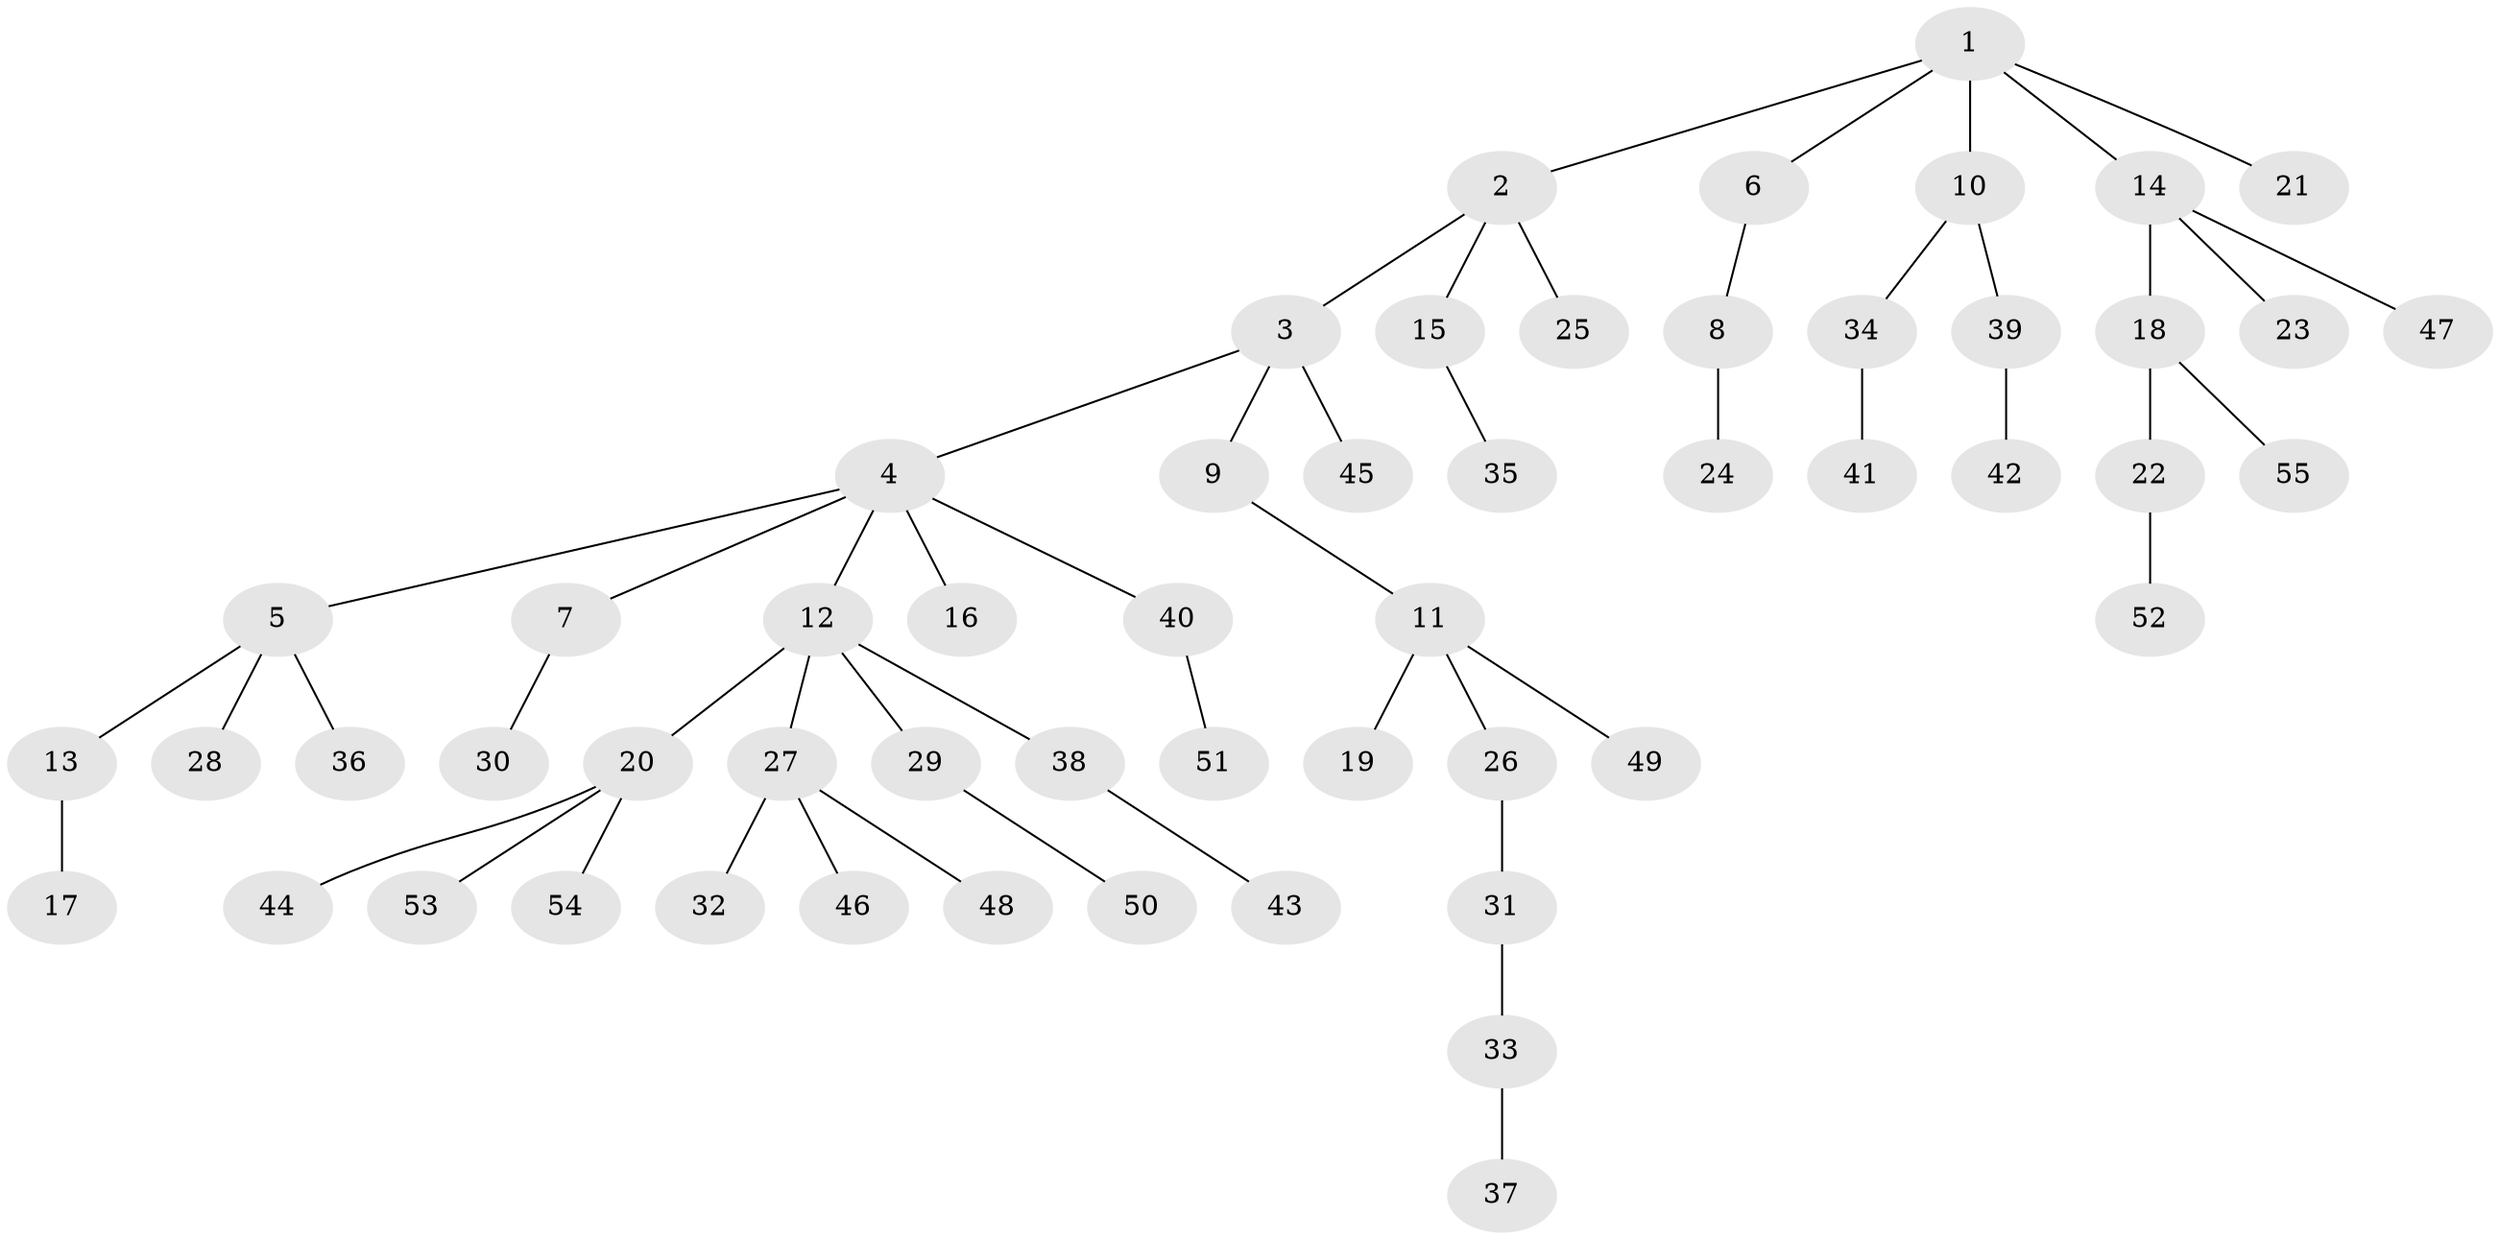// coarse degree distribution, {5: 0.07142857142857142, 3: 0.21428571428571427, 1: 0.5714285714285714, 2: 0.10714285714285714, 4: 0.03571428571428571}
// Generated by graph-tools (version 1.1) at 2025/48/03/06/25 01:48:57]
// undirected, 55 vertices, 54 edges
graph export_dot {
graph [start="1"]
  node [color=gray90,style=filled];
  1;
  2;
  3;
  4;
  5;
  6;
  7;
  8;
  9;
  10;
  11;
  12;
  13;
  14;
  15;
  16;
  17;
  18;
  19;
  20;
  21;
  22;
  23;
  24;
  25;
  26;
  27;
  28;
  29;
  30;
  31;
  32;
  33;
  34;
  35;
  36;
  37;
  38;
  39;
  40;
  41;
  42;
  43;
  44;
  45;
  46;
  47;
  48;
  49;
  50;
  51;
  52;
  53;
  54;
  55;
  1 -- 2;
  1 -- 6;
  1 -- 10;
  1 -- 14;
  1 -- 21;
  2 -- 3;
  2 -- 15;
  2 -- 25;
  3 -- 4;
  3 -- 9;
  3 -- 45;
  4 -- 5;
  4 -- 7;
  4 -- 12;
  4 -- 16;
  4 -- 40;
  5 -- 13;
  5 -- 28;
  5 -- 36;
  6 -- 8;
  7 -- 30;
  8 -- 24;
  9 -- 11;
  10 -- 34;
  10 -- 39;
  11 -- 19;
  11 -- 26;
  11 -- 49;
  12 -- 20;
  12 -- 27;
  12 -- 29;
  12 -- 38;
  13 -- 17;
  14 -- 18;
  14 -- 23;
  14 -- 47;
  15 -- 35;
  18 -- 22;
  18 -- 55;
  20 -- 44;
  20 -- 53;
  20 -- 54;
  22 -- 52;
  26 -- 31;
  27 -- 32;
  27 -- 46;
  27 -- 48;
  29 -- 50;
  31 -- 33;
  33 -- 37;
  34 -- 41;
  38 -- 43;
  39 -- 42;
  40 -- 51;
}
